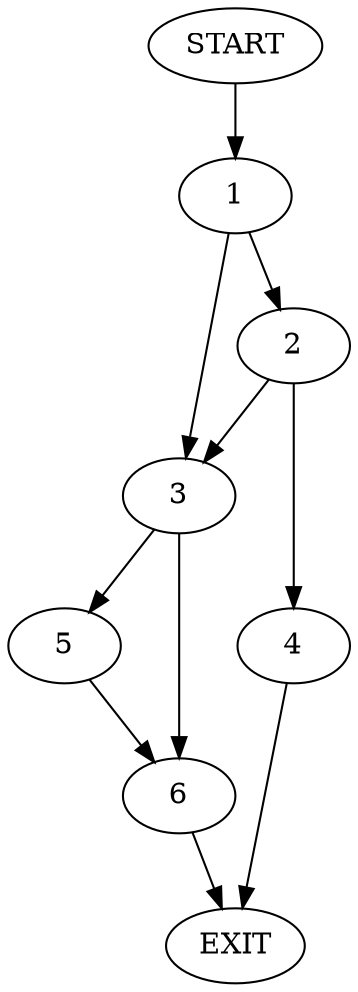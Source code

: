 digraph {
0 [label="START"]
7 [label="EXIT"]
0 -> 1
1 -> 2
1 -> 3
2 -> 4
2 -> 3
3 -> 5
3 -> 6
4 -> 7
6 -> 7
5 -> 6
}
